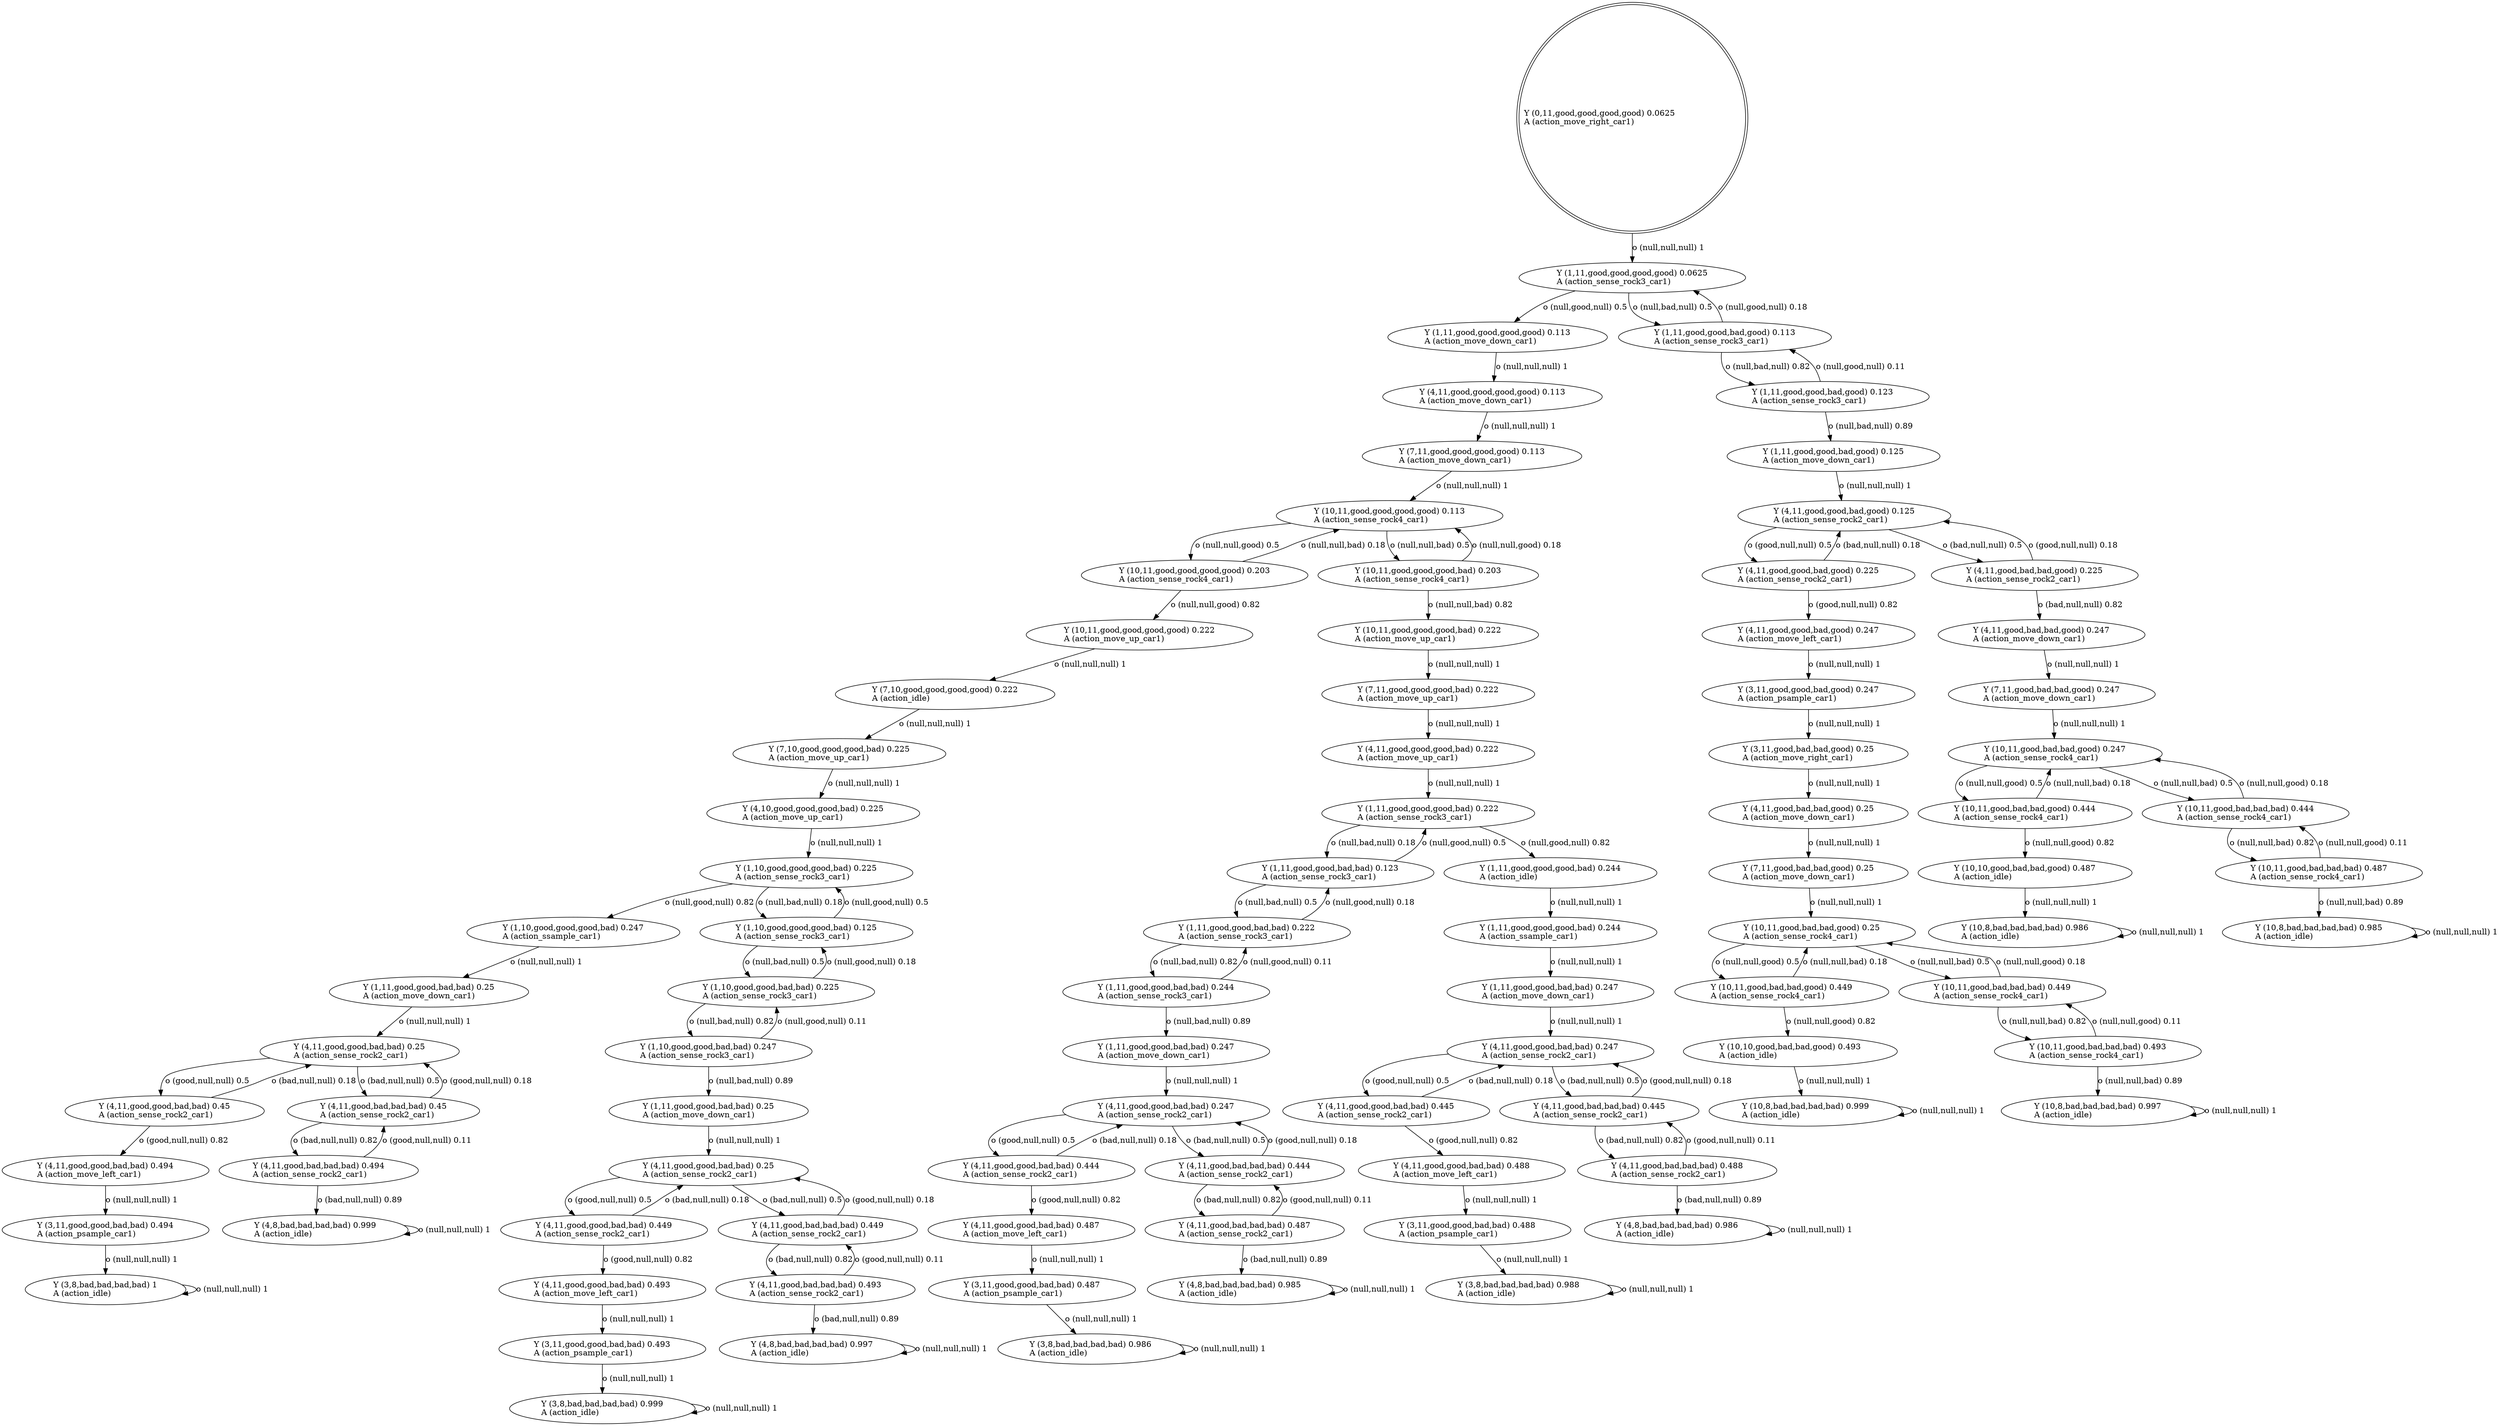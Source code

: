 digraph "G" {
root [label="Y (0,11,good,good,good,good) 0.0625\lA (action_move_right_car1)\l", labeljust="l", shape=doublecircle];
x0row1 [label="Y (1,11,good,good,good,good) 0.0625\lA (action_sense_rock3_car1)\l"];
x0row15 [label="Y (1,11,good,good,good,good) 0.113\lA (action_move_down_car1)\l"];
x0row16 [label="Y (1,11,good,good,bad,good) 0.113\lA (action_sense_rock3_car1)\l"];
x0row22 [label="Y (4,11,good,good,good,good) 0.113\lA (action_move_down_car1)\l"];
x0row31 [label="Y (7,11,good,good,good,good) 0.113\lA (action_move_down_car1)\l"];
x0row41 [label="Y (10,11,good,good,good,good) 0.113\lA (action_sense_rock4_car1)\l"];
x0row56 [label="Y (10,11,good,good,good,good) 0.203\lA (action_sense_rock4_car1)\l"];
x0row57 [label="Y (10,11,good,good,good,bad) 0.203\lA (action_sense_rock4_car1)\l"];
x0row66 [label="Y (10,11,good,good,good,good) 0.222\lA (action_move_up_car1)\l"];
x0row86 [label="Y (7,10,good,good,good,good) 0.222\lA (action_idle)\l"];
x0row97 [label="Y (7,10,good,good,good,bad) 0.225\lA (action_move_up_car1)\l"];
x0row99 [label="Y (4,10,good,good,good,bad) 0.225\lA (action_move_up_car1)\l"];
x0row108 [label="Y (1,10,good,good,good,bad) 0.225\lA (action_sense_rock3_car1)\l"];
x0row119 [label="Y (1,10,good,good,good,bad) 0.247\lA (action_ssample_car1)\l"];
x0row120 [label="Y (1,10,good,good,good,bad) 0.125\lA (action_sense_rock3_car1)\l"];
x0row134 [label="Y (1,11,good,good,bad,bad) 0.25\lA (action_move_down_car1)\l"];
x0row137 [label="Y (4,11,good,good,bad,bad) 0.25\lA (action_sense_rock2_car1)\l"];
x0row143 [label="Y (4,11,good,good,bad,bad) 0.45\lA (action_sense_rock2_car1)\l"];
x0row144 [label="Y (4,11,good,bad,bad,bad) 0.45\lA (action_sense_rock2_car1)\l"];
x0row149 [label="Y (4,11,good,good,bad,bad) 0.494\lA (action_move_left_car1)\l"];
x0row152 [label="Y (3,11,good,good,bad,bad) 0.494\lA (action_psample_car1)\l"];
x0row175 [label="Y (3,8,bad,bad,bad,bad) 1\lA (action_idle)\l"];
x0row185 [label="Y (4,11,good,bad,bad,bad) 0.494\lA (action_sense_rock2_car1)\l"];
x0row206 [label="Y (4,8,bad,bad,bad,bad) 0.999\lA (action_idle)\l"];
x0row219 [label="Y (1,10,good,good,bad,bad) 0.225\lA (action_sense_rock3_car1)\l"];
x0row226 [label="Y (1,10,good,good,bad,bad) 0.247\lA (action_sense_rock3_car1)\l"];
x0row241 [label="Y (1,11,good,good,bad,bad) 0.25\lA (action_move_down_car1)\l"];
x0row244 [label="Y (4,11,good,good,bad,bad) 0.25\lA (action_sense_rock2_car1)\l"];
x0row251 [label="Y (4,11,good,good,bad,bad) 0.449\lA (action_sense_rock2_car1)\l"];
x0row252 [label="Y (4,11,good,bad,bad,bad) 0.449\lA (action_sense_rock2_car1)\l"];
x0row515 [label="Y (1,11,good,good,bad,bad) 0.222\lA (action_sense_rock3_car1)\l"];
x0row259 [label="Y (4,11,good,good,bad,bad) 0.493\lA (action_move_left_car1)\l"];
x0row264 [label="Y (3,11,good,good,bad,bad) 0.493\lA (action_psample_car1)\l"];
x0row295 [label="Y (3,8,bad,bad,bad,bad) 0.999\lA (action_idle)\l"];
x0row307 [label="Y (4,11,good,bad,bad,bad) 0.493\lA (action_sense_rock2_car1)\l"];
x0row336 [label="Y (4,8,bad,bad,bad,bad) 0.997\lA (action_idle)\l"];
x0row353 [label="Y (10,11,good,good,good,bad) 0.222\lA (action_move_up_car1)\l"];
x0row357 [label="Y (7,11,good,good,good,bad) 0.222\lA (action_move_up_car1)\l"];
x0row366 [label="Y (4,11,good,good,good,bad) 0.222\lA (action_move_up_car1)\l"];
x0row376 [label="Y (1,11,good,good,good,bad) 0.222\lA (action_sense_rock3_car1)\l"];
x0row386 [label="Y (1,11,good,good,bad,bad) 0.247\lA (action_move_down_car1)\l"];
x0row389 [label="Y (1,11,good,good,good,bad) 0.244\lA (action_ssample_car1)\l"];
x0row390 [label="Y (1,11,good,good,bad,bad) 0.123\lA (action_sense_rock3_car1)\l"];
x0row405 [label="Y (4,11,good,good,bad,bad) 0.247\lA (action_sense_rock2_car1)\l"];
x0row414 [label="Y (4,11,good,good,bad,bad) 0.445\lA (action_sense_rock2_car1)\l"];
x0row415 [label="Y (4,11,good,bad,bad,bad) 0.445\lA (action_sense_rock2_car1)\l"];
x0row423 [label="Y (4,11,good,good,bad,bad) 0.488\lA (action_move_left_car1)\l"];
x0row428 [label="Y (3,11,good,good,bad,bad) 0.488\lA (action_psample_car1)\l"];
x0row459 [label="Y (3,8,bad,bad,bad,bad) 0.988\lA (action_idle)\l"];
x0row471 [label="Y (4,11,good,bad,bad,bad) 0.488\lA (action_sense_rock2_car1)\l"];
x0row500 [label="Y (4,8,bad,bad,bad,bad) 0.986\lA (action_idle)\l"];
x0row524 [label="Y (1,11,good,good,bad,bad) 0.244\lA (action_sense_rock3_car1)\l"];
x0row533 [label="Y (1,11,good,good,bad,bad) 0.247\lA (action_move_down_car1)\l"];
x0row539 [label="Y (4,11,good,good,bad,bad) 0.247\lA (action_sense_rock2_car1)\l"];
x0row549 [label="Y (4,11,good,good,bad,bad) 0.444\lA (action_sense_rock2_car1)\l"];
x0row550 [label="Y (4,11,good,bad,bad,bad) 0.444\lA (action_sense_rock2_car1)\l"];
x0row560 [label="Y (4,11,good,good,bad,bad) 0.487\lA (action_move_left_car1)\l"];
x0row567 [label="Y (3,11,good,good,bad,bad) 0.487\lA (action_psample_car1)\l"];
x0row606 [label="Y (3,8,bad,bad,bad,bad) 0.986\lA (action_idle)\l"];
x0row620 [label="Y (4,11,good,bad,bad,bad) 0.487\lA (action_sense_rock2_car1)\l"];
x0row657 [label="Y (4,8,bad,bad,bad,bad) 0.985\lA (action_idle)\l"];
x0row674 [label="Y (1,11,good,good,bad,good) 0.123\lA (action_sense_rock3_car1)\l"];
x0row683 [label="Y (1,11,good,good,bad,good) 0.125\lA (action_move_down_car1)\l"];
x0row689 [label="Y (4,11,good,good,bad,good) 0.125\lA (action_sense_rock2_car1)\l"];
x0row699 [label="Y (4,11,good,good,bad,good) 0.225\lA (action_sense_rock2_car1)\l"];
x0row700 [label="Y (4,11,good,bad,bad,good) 0.225\lA (action_sense_rock2_car1)\l"];
x0row710 [label="Y (4,11,good,good,bad,good) 0.247\lA (action_move_left_car1)\l"];
x0row717 [label="Y (3,11,good,good,bad,good) 0.247\lA (action_psample_car1)\l"];
x0row729 [label="Y (3,11,good,bad,bad,good) 0.25\lA (action_move_right_car1)\l"];
x0row738 [label="Y (4,11,good,bad,bad,good) 0.25\lA (action_move_down_car1)\l"];
x0row748 [label="Y (7,11,good,bad,bad,good) 0.25\lA (action_move_down_car1)\l"];
x0row755 [label="Y (10,11,good,bad,bad,good) 0.25\lA (action_sense_rock4_car1)\l"];
x0row766 [label="Y (10,11,good,bad,bad,good) 0.449\lA (action_sense_rock4_car1)\l"];
x0row767 [label="Y (10,11,good,bad,bad,bad) 0.449\lA (action_sense_rock4_car1)\l"];
x0row782 [label="Y (10,10,good,bad,bad,good) 0.493\lA (action_idle)\l"];
x0row806 [label="Y (10,8,bad,bad,bad,bad) 0.999\lA (action_idle)\l"];
x0row818 [label="Y (10,11,good,bad,bad,bad) 0.493\lA (action_sense_rock4_car1)\l"];
x0row842 [label="Y (10,8,bad,bad,bad,bad) 0.997\lA (action_idle)\l"];
x0row855 [label="Y (4,11,good,bad,bad,good) 0.247\lA (action_move_down_car1)\l"];
x0row864 [label="Y (7,11,good,bad,bad,good) 0.247\lA (action_move_down_car1)\l"];
x0row873 [label="Y (10,11,good,bad,bad,good) 0.247\lA (action_sense_rock4_car1)\l"];
x0row888 [label="Y (10,11,good,bad,bad,good) 0.444\lA (action_sense_rock4_car1)\l"];
x0row889 [label="Y (10,11,good,bad,bad,bad) 0.444\lA (action_sense_rock4_car1)\l"];
x0row908 [label="Y (10,10,good,bad,bad,good) 0.487\lA (action_idle)\l"];
x0row939 [label="Y (10,8,bad,bad,bad,bad) 0.986\lA (action_idle)\l"];
x0row955 [label="Y (10,11,good,bad,bad,bad) 0.487\lA (action_sense_rock4_car1)\l"];
x0row984 [label="Y (10,8,bad,bad,bad,bad) 0.985\lA (action_idle)\l"];
x0row389_noop_0 [label="Y (1,11,good,good,good,bad) 0.244\lA (action_idle)\l"];
root -> x0row1  [key=0, label="o (null,null,null) 1\l"];
x0row1 -> x0row15  [key=0, label="o (null,good,null) 0.5\l"];
x0row1 -> x0row16  [key=0, label="o (null,bad,null) 0.5\l"];
x0row15 -> x0row22  [key=0, label="o (null,null,null) 1\l"];
x0row16 -> x0row1  [key=0, label="o (null,good,null) 0.18\l"];
x0row16 -> x0row674  [key=0, label="o (null,bad,null) 0.82\l"];
x0row22 -> x0row31  [key=0, label="o (null,null,null) 1\l"];
x0row31 -> x0row41  [key=0, label="o (null,null,null) 1\l"];
x0row41 -> x0row56  [key=0, label="o (null,null,good) 0.5\l"];
x0row41 -> x0row57  [key=0, label="o (null,null,bad) 0.5\l"];
x0row56 -> x0row66  [key=0, label="o (null,null,good) 0.82\l"];
x0row56 -> x0row41  [key=0, label="o (null,null,bad) 0.18\l"];
x0row57 -> x0row41  [key=0, label="o (null,null,good) 0.18\l"];
x0row57 -> x0row353  [key=0, label="o (null,null,bad) 0.82\l"];
x0row66 -> x0row86  [key=0, label="o (null,null,null) 1\l"];
x0row86 -> x0row97  [key=0, label="o (null,null,null) 1\l"];
x0row97 -> x0row99  [key=0, label="o (null,null,null) 1\l"];
x0row99 -> x0row108  [key=0, label="o (null,null,null) 1\l"];
x0row108 -> x0row119  [key=0, label="o (null,good,null) 0.82\l"];
x0row108 -> x0row120  [key=0, label="o (null,bad,null) 0.18\l"];
x0row119 -> x0row134  [key=0, label="o (null,null,null) 1\l"];
x0row120 -> x0row108  [key=0, label="o (null,good,null) 0.5\l"];
x0row120 -> x0row219  [key=0, label="o (null,bad,null) 0.5\l"];
x0row134 -> x0row137  [key=0, label="o (null,null,null) 1\l"];
x0row137 -> x0row143  [key=0, label="o (good,null,null) 0.5\l"];
x0row137 -> x0row144  [key=0, label="o (bad,null,null) 0.5\l"];
x0row143 -> x0row149  [key=0, label="o (good,null,null) 0.82\l"];
x0row143 -> x0row137  [key=0, label="o (bad,null,null) 0.18\l"];
x0row144 -> x0row137  [key=0, label="o (good,null,null) 0.18\l"];
x0row144 -> x0row185  [key=0, label="o (bad,null,null) 0.82\l"];
x0row149 -> x0row152  [key=0, label="o (null,null,null) 1\l"];
x0row152 -> x0row175  [key=0, label="o (null,null,null) 1\l"];
x0row175 -> x0row175  [key=0, label="o (null,null,null) 1\l"];
x0row185 -> x0row144  [key=0, label="o (good,null,null) 0.11\l"];
x0row185 -> x0row206  [key=0, label="o (bad,null,null) 0.89\l"];
x0row206 -> x0row206  [key=0, label="o (null,null,null) 1\l"];
x0row219 -> x0row120  [key=0, label="o (null,good,null) 0.18\l"];
x0row219 -> x0row226  [key=0, label="o (null,bad,null) 0.82\l"];
x0row226 -> x0row219  [key=0, label="o (null,good,null) 0.11\l"];
x0row226 -> x0row241  [key=0, label="o (null,bad,null) 0.89\l"];
x0row241 -> x0row244  [key=0, label="o (null,null,null) 1\l"];
x0row244 -> x0row251  [key=0, label="o (good,null,null) 0.5\l"];
x0row244 -> x0row252  [key=0, label="o (bad,null,null) 0.5\l"];
x0row251 -> x0row259  [key=0, label="o (good,null,null) 0.82\l"];
x0row251 -> x0row244  [key=0, label="o (bad,null,null) 0.18\l"];
x0row252 -> x0row244  [key=0, label="o (good,null,null) 0.18\l"];
x0row252 -> x0row307  [key=0, label="o (bad,null,null) 0.82\l"];
x0row515 -> x0row390  [key=0, label="o (null,good,null) 0.18\l"];
x0row515 -> x0row524  [key=0, label="o (null,bad,null) 0.82\l"];
x0row259 -> x0row264  [key=0, label="o (null,null,null) 1\l"];
x0row264 -> x0row295  [key=0, label="o (null,null,null) 1\l"];
x0row295 -> x0row295  [key=0, label="o (null,null,null) 1\l"];
x0row307 -> x0row252  [key=0, label="o (good,null,null) 0.11\l"];
x0row307 -> x0row336  [key=0, label="o (bad,null,null) 0.89\l"];
x0row336 -> x0row336  [key=0, label="o (null,null,null) 1\l"];
x0row353 -> x0row357  [key=0, label="o (null,null,null) 1\l"];
x0row357 -> x0row366  [key=0, label="o (null,null,null) 1\l"];
x0row366 -> x0row376  [key=0, label="o (null,null,null) 1\l"];
x0row376 -> x0row390  [key=0, label="o (null,bad,null) 0.18\l"];
x0row376 -> x0row389_noop_0  [key=0, label="o (null,good,null) 0.82\l"];
x0row386 -> x0row405  [key=0, label="o (null,null,null) 1\l"];
x0row389 -> x0row386  [key=0, label="o (null,null,null) 1\l"];
x0row390 -> x0row376  [key=0, label="o (null,good,null) 0.5\l"];
x0row390 -> x0row515  [key=0, label="o (null,bad,null) 0.5\l"];
x0row405 -> x0row414  [key=0, label="o (good,null,null) 0.5\l"];
x0row405 -> x0row415  [key=0, label="o (bad,null,null) 0.5\l"];
x0row414 -> x0row423  [key=0, label="o (good,null,null) 0.82\l"];
x0row414 -> x0row405  [key=0, label="o (bad,null,null) 0.18\l"];
x0row415 -> x0row405  [key=0, label="o (good,null,null) 0.18\l"];
x0row415 -> x0row471  [key=0, label="o (bad,null,null) 0.82\l"];
x0row423 -> x0row428  [key=0, label="o (null,null,null) 1\l"];
x0row428 -> x0row459  [key=0, label="o (null,null,null) 1\l"];
x0row459 -> x0row459  [key=0, label="o (null,null,null) 1\l"];
x0row471 -> x0row415  [key=0, label="o (good,null,null) 0.11\l"];
x0row471 -> x0row500  [key=0, label="o (bad,null,null) 0.89\l"];
x0row500 -> x0row500  [key=0, label="o (null,null,null) 1\l"];
x0row524 -> x0row515  [key=0, label="o (null,good,null) 0.11\l"];
x0row524 -> x0row533  [key=0, label="o (null,bad,null) 0.89\l"];
x0row533 -> x0row539  [key=0, label="o (null,null,null) 1\l"];
x0row539 -> x0row549  [key=0, label="o (good,null,null) 0.5\l"];
x0row539 -> x0row550  [key=0, label="o (bad,null,null) 0.5\l"];
x0row549 -> x0row560  [key=0, label="o (good,null,null) 0.82\l"];
x0row549 -> x0row539  [key=0, label="o (bad,null,null) 0.18\l"];
x0row550 -> x0row539  [key=0, label="o (good,null,null) 0.18\l"];
x0row550 -> x0row620  [key=0, label="o (bad,null,null) 0.82\l"];
x0row560 -> x0row567  [key=0, label="o (null,null,null) 1\l"];
x0row567 -> x0row606  [key=0, label="o (null,null,null) 1\l"];
x0row606 -> x0row606  [key=0, label="o (null,null,null) 1\l"];
x0row620 -> x0row550  [key=0, label="o (good,null,null) 0.11\l"];
x0row620 -> x0row657  [key=0, label="o (bad,null,null) 0.89\l"];
x0row657 -> x0row657  [key=0, label="o (null,null,null) 1\l"];
x0row674 -> x0row16  [key=0, label="o (null,good,null) 0.11\l"];
x0row674 -> x0row683  [key=0, label="o (null,bad,null) 0.89\l"];
x0row683 -> x0row689  [key=0, label="o (null,null,null) 1\l"];
x0row689 -> x0row699  [key=0, label="o (good,null,null) 0.5\l"];
x0row689 -> x0row700  [key=0, label="o (bad,null,null) 0.5\l"];
x0row699 -> x0row710  [key=0, label="o (good,null,null) 0.82\l"];
x0row699 -> x0row689  [key=0, label="o (bad,null,null) 0.18\l"];
x0row700 -> x0row689  [key=0, label="o (good,null,null) 0.18\l"];
x0row700 -> x0row855  [key=0, label="o (bad,null,null) 0.82\l"];
x0row710 -> x0row717  [key=0, label="o (null,null,null) 1\l"];
x0row717 -> x0row729  [key=0, label="o (null,null,null) 1\l"];
x0row729 -> x0row738  [key=0, label="o (null,null,null) 1\l"];
x0row738 -> x0row748  [key=0, label="o (null,null,null) 1\l"];
x0row748 -> x0row755  [key=0, label="o (null,null,null) 1\l"];
x0row755 -> x0row766  [key=0, label="o (null,null,good) 0.5\l"];
x0row755 -> x0row767  [key=0, label="o (null,null,bad) 0.5\l"];
x0row766 -> x0row755  [key=0, label="o (null,null,bad) 0.18\l"];
x0row766 -> x0row782  [key=0, label="o (null,null,good) 0.82\l"];
x0row767 -> x0row755  [key=0, label="o (null,null,good) 0.18\l"];
x0row767 -> x0row818  [key=0, label="o (null,null,bad) 0.82\l"];
x0row782 -> x0row806  [key=0, label="o (null,null,null) 1\l"];
x0row806 -> x0row806  [key=0, label="o (null,null,null) 1\l"];
x0row818 -> x0row767  [key=0, label="o (null,null,good) 0.11\l"];
x0row818 -> x0row842  [key=0, label="o (null,null,bad) 0.89\l"];
x0row842 -> x0row842  [key=0, label="o (null,null,null) 1\l"];
x0row855 -> x0row864  [key=0, label="o (null,null,null) 1\l"];
x0row864 -> x0row873  [key=0, label="o (null,null,null) 1\l"];
x0row873 -> x0row888  [key=0, label="o (null,null,good) 0.5\l"];
x0row873 -> x0row889  [key=0, label="o (null,null,bad) 0.5\l"];
x0row888 -> x0row873  [key=0, label="o (null,null,bad) 0.18\l"];
x0row888 -> x0row908  [key=0, label="o (null,null,good) 0.82\l"];
x0row889 -> x0row873  [key=0, label="o (null,null,good) 0.18\l"];
x0row889 -> x0row955  [key=0, label="o (null,null,bad) 0.82\l"];
x0row908 -> x0row939  [key=0, label="o (null,null,null) 1\l"];
x0row939 -> x0row939  [key=0, label="o (null,null,null) 1\l"];
x0row955 -> x0row889  [key=0, label="o (null,null,good) 0.11\l"];
x0row955 -> x0row984  [key=0, label="o (null,null,bad) 0.89\l"];
x0row984 -> x0row984  [key=0, label="o (null,null,null) 1\l"];
x0row389_noop_0 -> x0row389  [key=0, label="o (null,null,null) 1\l"];
}
